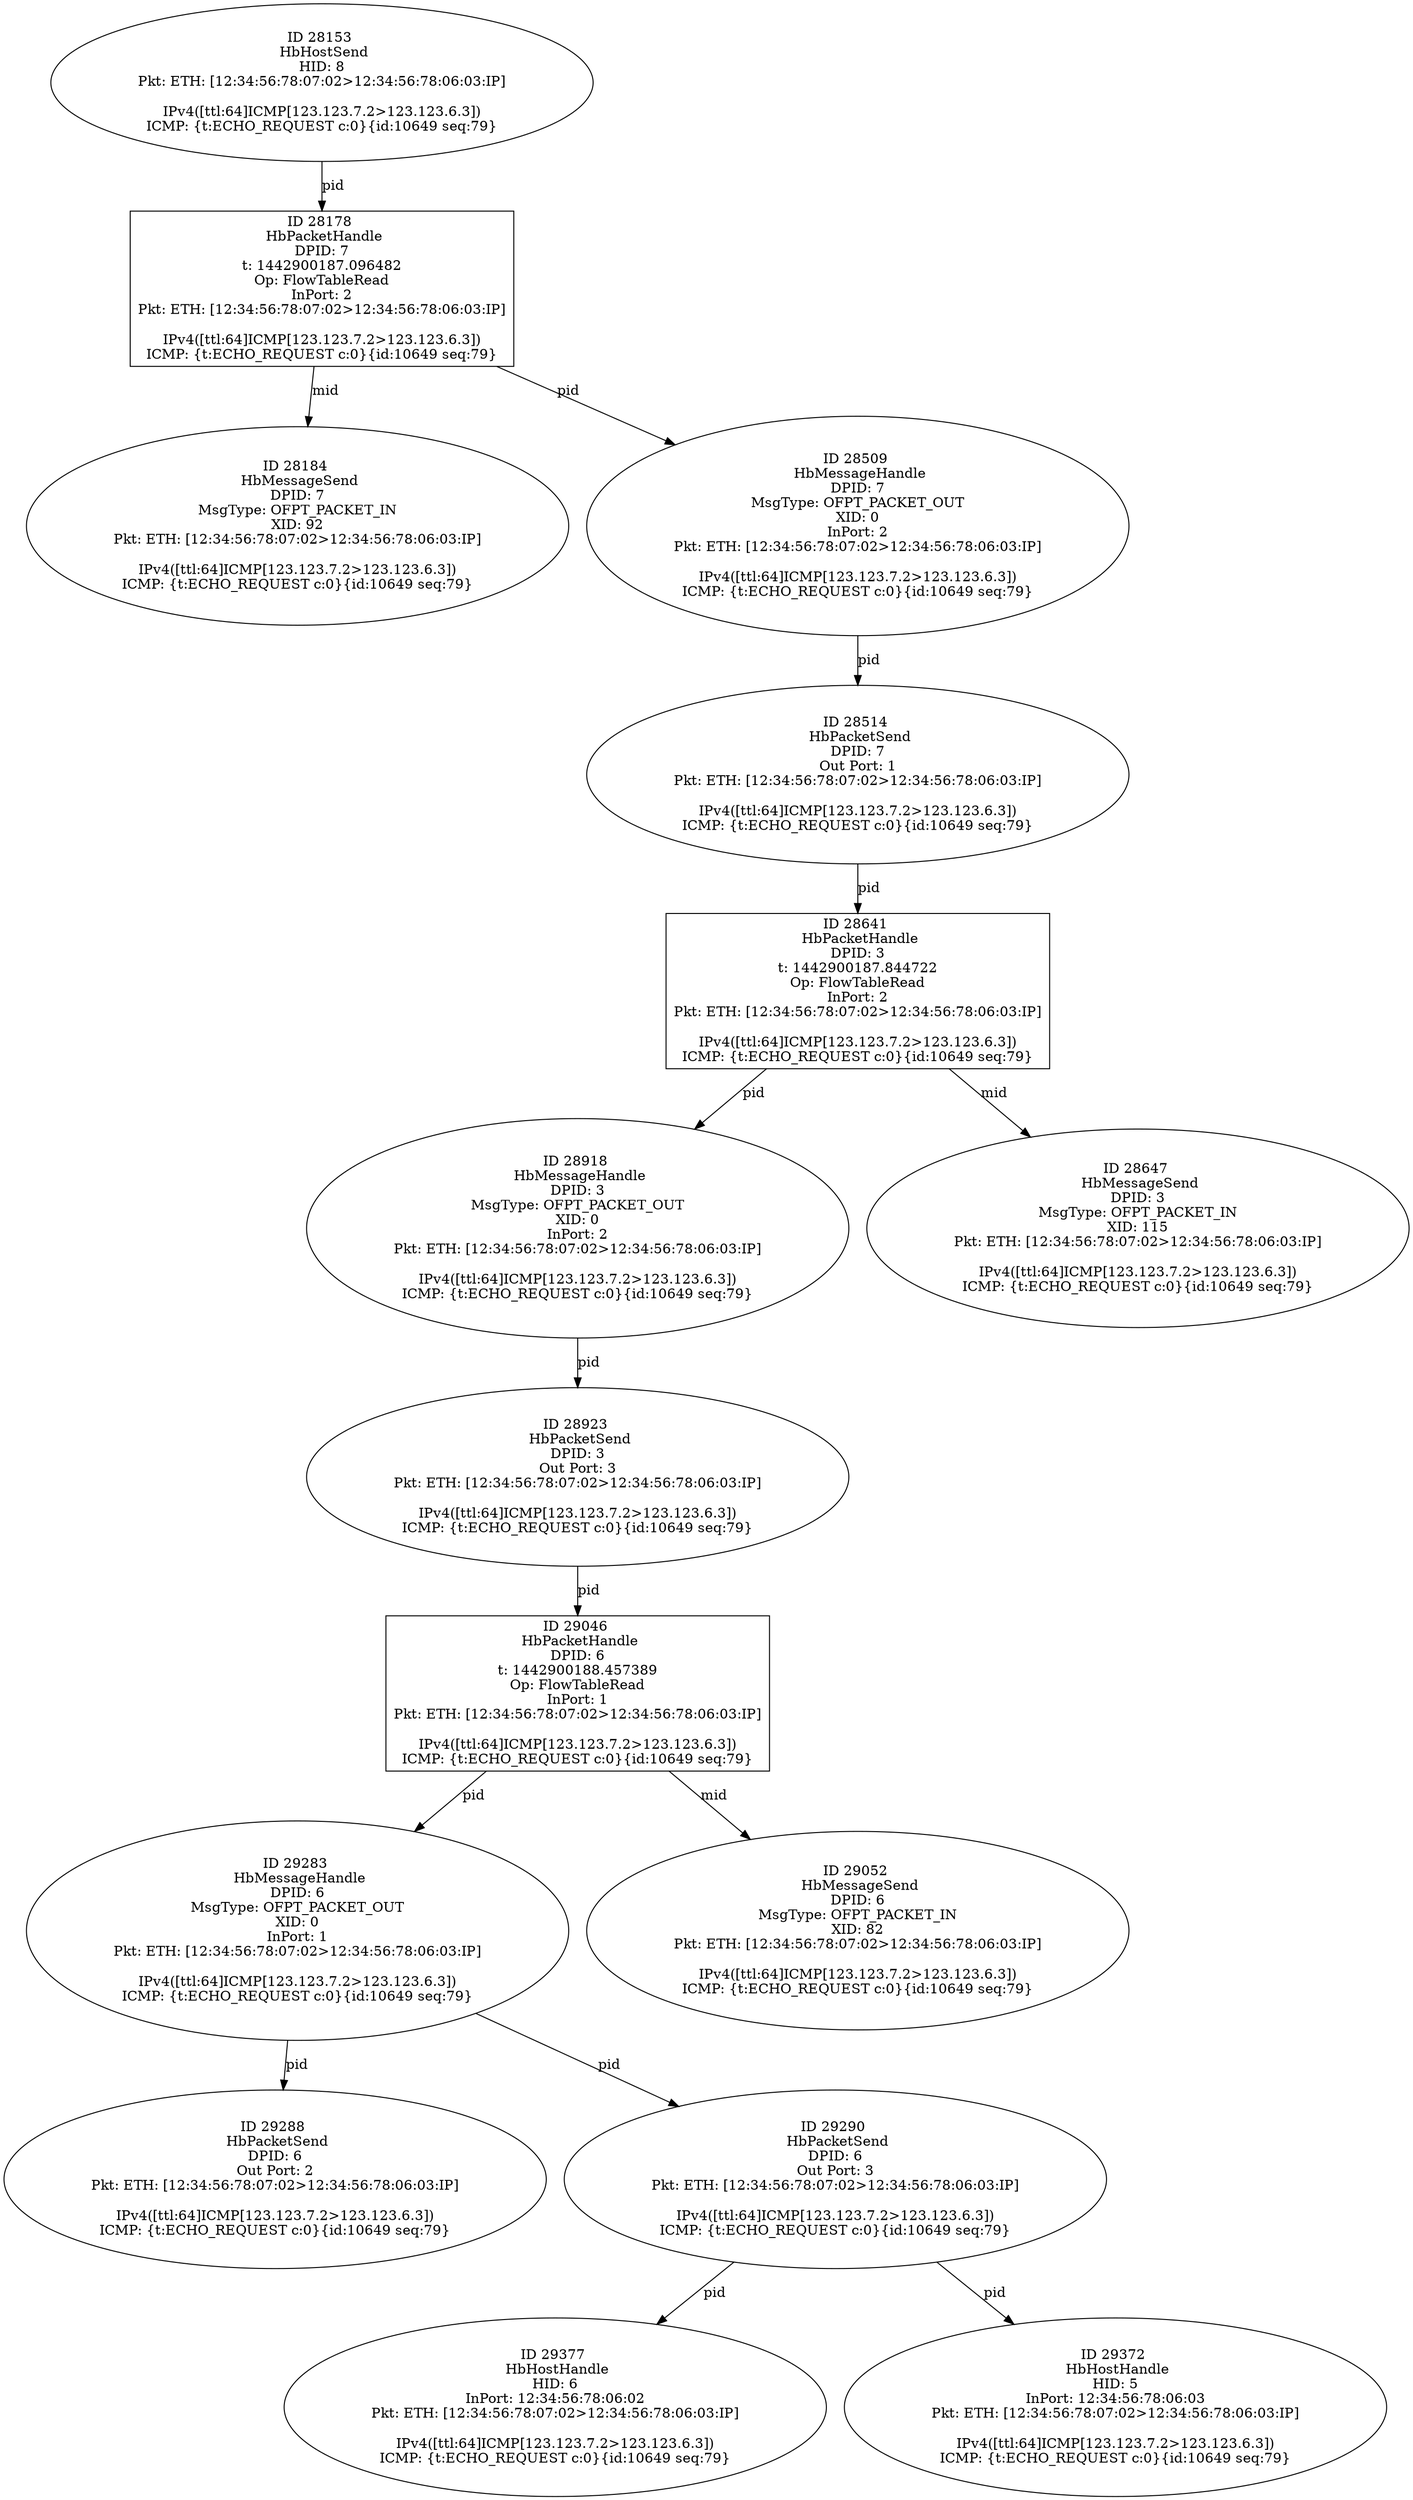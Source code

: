 strict digraph G {
28641 [shape=box, event=<hb_events.HbPacketHandle object at 0x10dd0b150>, label="ID 28641 
 HbPacketHandle
DPID: 3
t: 1442900187.844722
Op: FlowTableRead
InPort: 2
Pkt: ETH: [12:34:56:78:07:02>12:34:56:78:06:03:IP]

IPv4([ttl:64]ICMP[123.123.7.2>123.123.6.3])
ICMP: {t:ECHO_REQUEST c:0}{id:10649 seq:79}"];
28514 [shape=oval, event=<hb_events.HbPacketSend object at 0x10dc7a790>, label="ID 28514 
 HbPacketSend
DPID: 7
Out Port: 1
Pkt: ETH: [12:34:56:78:07:02>12:34:56:78:06:03:IP]

IPv4([ttl:64]ICMP[123.123.7.2>123.123.6.3])
ICMP: {t:ECHO_REQUEST c:0}{id:10649 seq:79}"];
29283 [shape=oval, event=<hb_events.HbMessageHandle object at 0x10df76590>, label="ID 29283 
 HbMessageHandle
DPID: 6
MsgType: OFPT_PACKET_OUT
XID: 0
InPort: 1
Pkt: ETH: [12:34:56:78:07:02>12:34:56:78:06:03:IP]

IPv4([ttl:64]ICMP[123.123.7.2>123.123.6.3])
ICMP: {t:ECHO_REQUEST c:0}{id:10649 seq:79}"];
28918 [shape=oval, event=<hb_events.HbMessageHandle object at 0x10de192d0>, label="ID 28918 
 HbMessageHandle
DPID: 3
MsgType: OFPT_PACKET_OUT
XID: 0
InPort: 2
Pkt: ETH: [12:34:56:78:07:02>12:34:56:78:06:03:IP]

IPv4([ttl:64]ICMP[123.123.7.2>123.123.6.3])
ICMP: {t:ECHO_REQUEST c:0}{id:10649 seq:79}"];
29377 [shape=oval, event=<hb_events.HbHostHandle object at 0x10dfca710>, label="ID 29377 
 HbHostHandle
HID: 6
InPort: 12:34:56:78:06:02
Pkt: ETH: [12:34:56:78:07:02>12:34:56:78:06:03:IP]

IPv4([ttl:64]ICMP[123.123.7.2>123.123.6.3])
ICMP: {t:ECHO_REQUEST c:0}{id:10649 seq:79}"];
29288 [shape=oval, event=<hb_events.HbPacketSend object at 0x10df69550>, label="ID 29288 
 HbPacketSend
DPID: 6
Out Port: 2
Pkt: ETH: [12:34:56:78:07:02>12:34:56:78:06:03:IP]

IPv4([ttl:64]ICMP[123.123.7.2>123.123.6.3])
ICMP: {t:ECHO_REQUEST c:0}{id:10649 seq:79}"];
29052 [shape=oval, event=<hb_events.HbMessageSend object at 0x10de9c310>, label="ID 29052 
 HbMessageSend
DPID: 6
MsgType: OFPT_PACKET_IN
XID: 82
Pkt: ETH: [12:34:56:78:07:02>12:34:56:78:06:03:IP]

IPv4([ttl:64]ICMP[123.123.7.2>123.123.6.3])
ICMP: {t:ECHO_REQUEST c:0}{id:10649 seq:79}"];
29290 [shape=oval, event=<hb_events.HbPacketSend object at 0x10df69810>, label="ID 29290 
 HbPacketSend
DPID: 6
Out Port: 3
Pkt: ETH: [12:34:56:78:07:02>12:34:56:78:06:03:IP]

IPv4([ttl:64]ICMP[123.123.7.2>123.123.6.3])
ICMP: {t:ECHO_REQUEST c:0}{id:10649 seq:79}"];
28647 [shape=oval, event=<hb_events.HbMessageSend object at 0x10dd1c110>, label="ID 28647 
 HbMessageSend
DPID: 3
MsgType: OFPT_PACKET_IN
XID: 115
Pkt: ETH: [12:34:56:78:07:02>12:34:56:78:06:03:IP]

IPv4([ttl:64]ICMP[123.123.7.2>123.123.6.3])
ICMP: {t:ECHO_REQUEST c:0}{id:10649 seq:79}"];
28178 [shape=box, event=<hb_events.HbPacketHandle object at 0x10db8ef50>, label="ID 28178 
 HbPacketHandle
DPID: 7
t: 1442900187.096482
Op: FlowTableRead
InPort: 2
Pkt: ETH: [12:34:56:78:07:02>12:34:56:78:06:03:IP]

IPv4([ttl:64]ICMP[123.123.7.2>123.123.6.3])
ICMP: {t:ECHO_REQUEST c:0}{id:10649 seq:79}"];
29046 [shape=box, event=<hb_events.HbPacketHandle object at 0x10de8fd10>, label="ID 29046 
 HbPacketHandle
DPID: 6
t: 1442900188.457389
Op: FlowTableRead
InPort: 1
Pkt: ETH: [12:34:56:78:07:02>12:34:56:78:06:03:IP]

IPv4([ttl:64]ICMP[123.123.7.2>123.123.6.3])
ICMP: {t:ECHO_REQUEST c:0}{id:10649 seq:79}"];
28184 [shape=oval, event=<hb_events.HbMessageSend object at 0x10db96750>, label="ID 28184 
 HbMessageSend
DPID: 7
MsgType: OFPT_PACKET_IN
XID: 92
Pkt: ETH: [12:34:56:78:07:02>12:34:56:78:06:03:IP]

IPv4([ttl:64]ICMP[123.123.7.2>123.123.6.3])
ICMP: {t:ECHO_REQUEST c:0}{id:10649 seq:79}"];
28153 [shape=oval, event=<hb_events.HbHostSend object at 0x10db876d0>, label="ID 28153 
 HbHostSend
HID: 8
Pkt: ETH: [12:34:56:78:07:02>12:34:56:78:06:03:IP]

IPv4([ttl:64]ICMP[123.123.7.2>123.123.6.3])
ICMP: {t:ECHO_REQUEST c:0}{id:10649 seq:79}"];
28923 [shape=oval, event=<hb_events.HbPacketSend object at 0x10de196d0>, label="ID 28923 
 HbPacketSend
DPID: 3
Out Port: 3
Pkt: ETH: [12:34:56:78:07:02>12:34:56:78:06:03:IP]

IPv4([ttl:64]ICMP[123.123.7.2>123.123.6.3])
ICMP: {t:ECHO_REQUEST c:0}{id:10649 seq:79}"];
29372 [shape=oval, event=<hb_events.HbHostHandle object at 0x10dfc5cd0>, label="ID 29372 
 HbHostHandle
HID: 5
InPort: 12:34:56:78:06:03
Pkt: ETH: [12:34:56:78:07:02>12:34:56:78:06:03:IP]

IPv4([ttl:64]ICMP[123.123.7.2>123.123.6.3])
ICMP: {t:ECHO_REQUEST c:0}{id:10649 seq:79}"];
28509 [shape=oval, event=<hb_events.HbMessageHandle object at 0x10dc7a190>, label="ID 28509 
 HbMessageHandle
DPID: 7
MsgType: OFPT_PACKET_OUT
XID: 0
InPort: 2
Pkt: ETH: [12:34:56:78:07:02>12:34:56:78:06:03:IP]

IPv4([ttl:64]ICMP[123.123.7.2>123.123.6.3])
ICMP: {t:ECHO_REQUEST c:0}{id:10649 seq:79}"];
28641 -> 28918  [rel=pid, label=pid];
28641 -> 28647  [rel=mid, label=mid];
28514 -> 28641  [rel=pid, label=pid];
29283 -> 29288  [rel=pid, label=pid];
29283 -> 29290  [rel=pid, label=pid];
29046 -> 29283  [rel=pid, label=pid];
29046 -> 29052  [rel=mid, label=mid];
29290 -> 29377  [rel=pid, label=pid];
29290 -> 29372  [rel=pid, label=pid];
28178 -> 28184  [rel=mid, label=mid];
28178 -> 28509  [rel=pid, label=pid];
28918 -> 28923  [rel=pid, label=pid];
28153 -> 28178  [rel=pid, label=pid];
28923 -> 29046  [rel=pid, label=pid];
28509 -> 28514  [rel=pid, label=pid];
}
